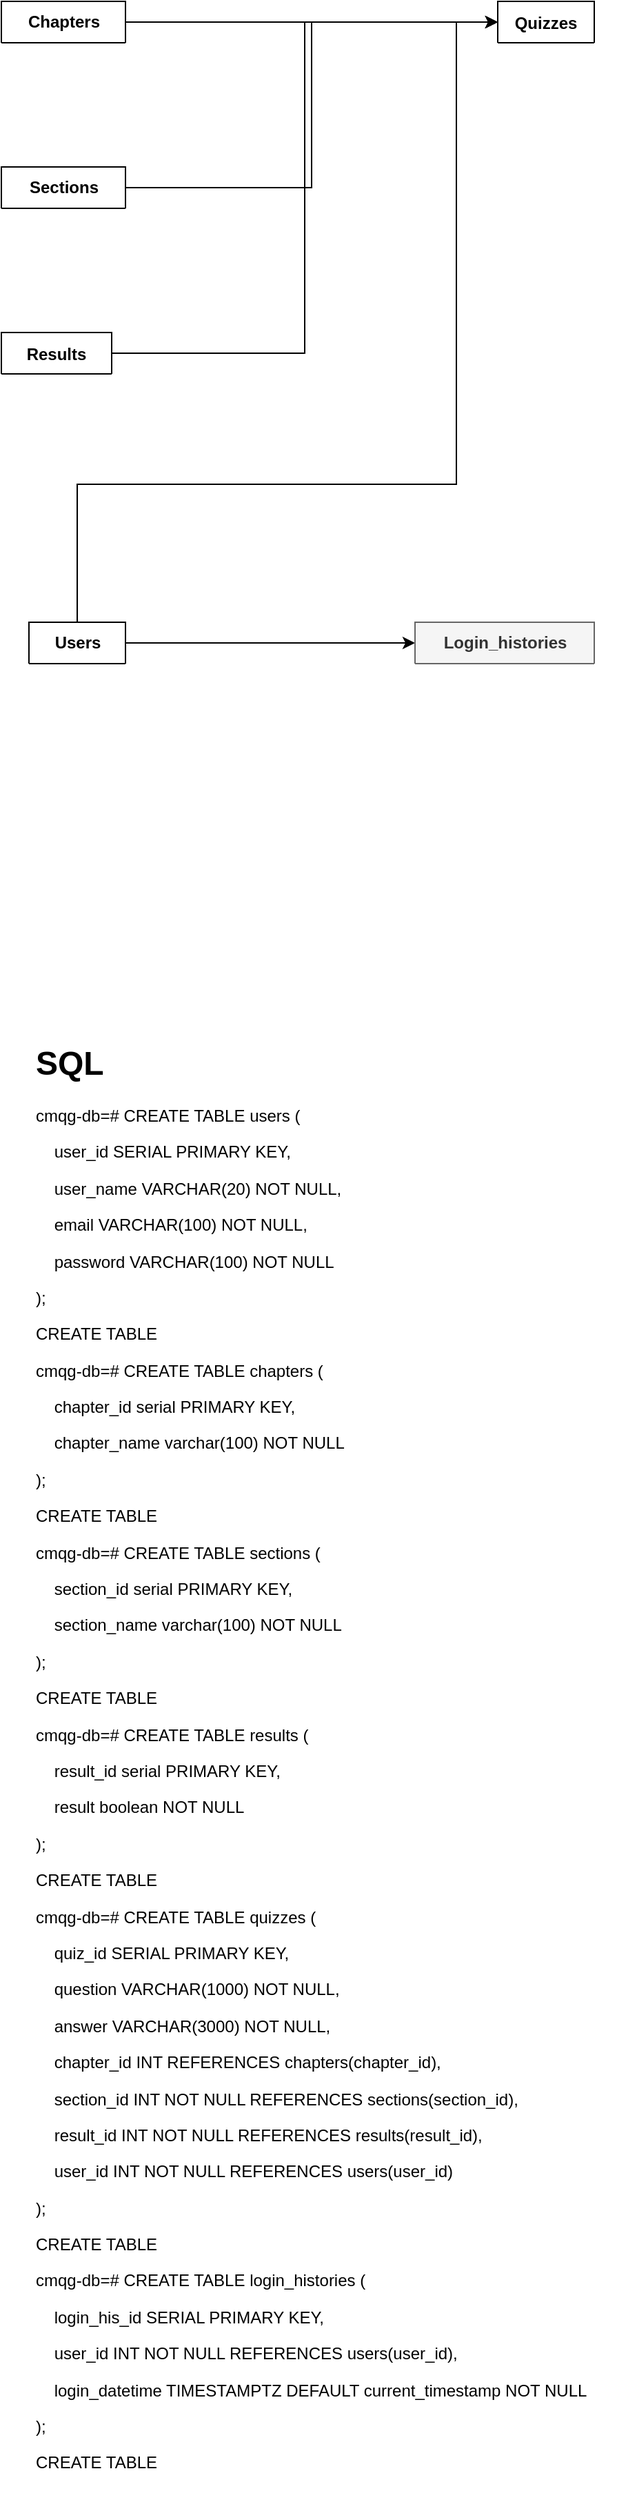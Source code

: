 <mxfile pages="3">
    <diagram id="R2lEEEUBdFMjLlhIrx00" name="ER">
        <mxGraphModel dx="736" dy="374" grid="1" gridSize="10" guides="1" tooltips="1" connect="1" arrows="1" fold="1" page="1" pageScale="1" pageWidth="850" pageHeight="1100" math="0" shadow="0" extFonts="Permanent Marker^https://fonts.googleapis.com/css?family=Permanent+Marker">
            <root>
                <mxCell id="0"/>
                <mxCell id="1" parent="0"/>
                <mxCell id="C-vyLk0tnHw3VtMMgP7b-2" value="Results" style="shape=table;startSize=30;container=1;collapsible=1;childLayout=tableLayout;fixedRows=1;rowLines=0;fontStyle=1;align=center;resizeLast=1;" parent="1" vertex="1" collapsed="1">
                    <mxGeometry x="40" y="280" width="80" height="30" as="geometry">
                        <mxRectangle x="40" y="280" width="250" height="90" as="alternateBounds"/>
                    </mxGeometry>
                </mxCell>
                <mxCell id="C-vyLk0tnHw3VtMMgP7b-3" value="" style="shape=partialRectangle;collapsible=0;dropTarget=0;pointerEvents=0;fillColor=none;points=[[0,0.5],[1,0.5]];portConstraint=eastwest;top=0;left=0;right=0;bottom=1;" parent="C-vyLk0tnHw3VtMMgP7b-2" vertex="1">
                    <mxGeometry y="30" width="250" height="30" as="geometry"/>
                </mxCell>
                <mxCell id="C-vyLk0tnHw3VtMMgP7b-4" value="PK" style="shape=partialRectangle;overflow=hidden;connectable=0;fillColor=none;top=0;left=0;bottom=0;right=0;fontStyle=1;" parent="C-vyLk0tnHw3VtMMgP7b-3" vertex="1">
                    <mxGeometry width="30" height="30" as="geometry">
                        <mxRectangle width="30" height="30" as="alternateBounds"/>
                    </mxGeometry>
                </mxCell>
                <mxCell id="C-vyLk0tnHw3VtMMgP7b-5" value="result_id int NOT NULL " style="shape=partialRectangle;overflow=hidden;connectable=0;fillColor=none;top=0;left=0;bottom=0;right=0;align=left;spacingLeft=6;fontStyle=5;" parent="C-vyLk0tnHw3VtMMgP7b-3" vertex="1">
                    <mxGeometry x="30" width="220" height="30" as="geometry">
                        <mxRectangle width="220" height="30" as="alternateBounds"/>
                    </mxGeometry>
                </mxCell>
                <mxCell id="C-vyLk0tnHw3VtMMgP7b-9" value="" style="shape=partialRectangle;collapsible=0;dropTarget=0;pointerEvents=0;fillColor=none;points=[[0,0.5],[1,0.5]];portConstraint=eastwest;top=0;left=0;right=0;bottom=0;" parent="C-vyLk0tnHw3VtMMgP7b-2" vertex="1">
                    <mxGeometry y="60" width="250" height="30" as="geometry"/>
                </mxCell>
                <mxCell id="C-vyLk0tnHw3VtMMgP7b-10" value="" style="shape=partialRectangle;overflow=hidden;connectable=0;fillColor=none;top=0;left=0;bottom=0;right=0;" parent="C-vyLk0tnHw3VtMMgP7b-9" vertex="1">
                    <mxGeometry width="30" height="30" as="geometry">
                        <mxRectangle width="30" height="30" as="alternateBounds"/>
                    </mxGeometry>
                </mxCell>
                <mxCell id="C-vyLk0tnHw3VtMMgP7b-11" value="result boolean NOT NULL" style="shape=partialRectangle;overflow=hidden;connectable=0;fillColor=none;top=0;left=0;bottom=0;right=0;align=left;spacingLeft=6;" parent="C-vyLk0tnHw3VtMMgP7b-9" vertex="1">
                    <mxGeometry x="30" width="220" height="30" as="geometry">
                        <mxRectangle width="220" height="30" as="alternateBounds"/>
                    </mxGeometry>
                </mxCell>
                <mxCell id="C-vyLk0tnHw3VtMMgP7b-23" value="Quizzes" style="shape=table;startSize=30;container=1;collapsible=1;childLayout=tableLayout;fixedRows=1;rowLines=0;fontStyle=1;align=center;resizeLast=1;" parent="1" vertex="1" collapsed="1">
                    <mxGeometry x="400" y="40" width="70" height="30" as="geometry">
                        <mxRectangle x="400" y="40" width="250" height="240" as="alternateBounds"/>
                    </mxGeometry>
                </mxCell>
                <mxCell id="C-vyLk0tnHw3VtMMgP7b-24" value="" style="shape=partialRectangle;collapsible=0;dropTarget=0;pointerEvents=0;fillColor=none;points=[[0,0.5],[1,0.5]];portConstraint=eastwest;top=0;left=0;right=0;bottom=1;" parent="C-vyLk0tnHw3VtMMgP7b-23" vertex="1">
                    <mxGeometry y="30" width="250" height="30" as="geometry"/>
                </mxCell>
                <mxCell id="C-vyLk0tnHw3VtMMgP7b-25" value="PK" style="shape=partialRectangle;overflow=hidden;connectable=0;fillColor=none;top=0;left=0;bottom=0;right=0;fontStyle=1;" parent="C-vyLk0tnHw3VtMMgP7b-24" vertex="1">
                    <mxGeometry width="30" height="30" as="geometry">
                        <mxRectangle width="30" height="30" as="alternateBounds"/>
                    </mxGeometry>
                </mxCell>
                <mxCell id="C-vyLk0tnHw3VtMMgP7b-26" value="quiz_id int NOT NULL " style="shape=partialRectangle;overflow=hidden;connectable=0;fillColor=none;top=0;left=0;bottom=0;right=0;align=left;spacingLeft=6;fontStyle=5;" parent="C-vyLk0tnHw3VtMMgP7b-24" vertex="1">
                    <mxGeometry x="30" width="220" height="30" as="geometry">
                        <mxRectangle width="220" height="30" as="alternateBounds"/>
                    </mxGeometry>
                </mxCell>
                <mxCell id="C-vyLk0tnHw3VtMMgP7b-27" value="" style="shape=partialRectangle;collapsible=0;dropTarget=0;pointerEvents=0;fillColor=none;points=[[0,0.5],[1,0.5]];portConstraint=eastwest;top=0;left=0;right=0;bottom=0;" parent="C-vyLk0tnHw3VtMMgP7b-23" vertex="1">
                    <mxGeometry y="60" width="250" height="30" as="geometry"/>
                </mxCell>
                <mxCell id="C-vyLk0tnHw3VtMMgP7b-28" value="" style="shape=partialRectangle;overflow=hidden;connectable=0;fillColor=none;top=0;left=0;bottom=0;right=0;" parent="C-vyLk0tnHw3VtMMgP7b-27" vertex="1">
                    <mxGeometry width="30" height="30" as="geometry">
                        <mxRectangle width="30" height="30" as="alternateBounds"/>
                    </mxGeometry>
                </mxCell>
                <mxCell id="C-vyLk0tnHw3VtMMgP7b-29" value="question char(250) NOT NULL" style="shape=partialRectangle;overflow=hidden;connectable=0;fillColor=none;top=0;left=0;bottom=0;right=0;align=left;spacingLeft=6;" parent="C-vyLk0tnHw3VtMMgP7b-27" vertex="1">
                    <mxGeometry x="30" width="220" height="30" as="geometry">
                        <mxRectangle width="220" height="30" as="alternateBounds"/>
                    </mxGeometry>
                </mxCell>
                <mxCell id="cHGgCgY9bljwgX2KRVGt-27" style="shape=partialRectangle;collapsible=0;dropTarget=0;pointerEvents=0;fillColor=none;points=[[0,0.5],[1,0.5]];portConstraint=eastwest;top=0;left=0;right=0;bottom=0;" parent="C-vyLk0tnHw3VtMMgP7b-23" vertex="1">
                    <mxGeometry y="90" width="250" height="30" as="geometry"/>
                </mxCell>
                <mxCell id="cHGgCgY9bljwgX2KRVGt-28" style="shape=partialRectangle;overflow=hidden;connectable=0;fillColor=none;top=0;left=0;bottom=0;right=0;" parent="cHGgCgY9bljwgX2KRVGt-27" vertex="1">
                    <mxGeometry width="30" height="30" as="geometry">
                        <mxRectangle width="30" height="30" as="alternateBounds"/>
                    </mxGeometry>
                </mxCell>
                <mxCell id="cHGgCgY9bljwgX2KRVGt-29" value="answer char(1000) NOT NULL" style="shape=partialRectangle;overflow=hidden;connectable=0;fillColor=none;top=0;left=0;bottom=0;right=0;align=left;spacingLeft=6;" parent="cHGgCgY9bljwgX2KRVGt-27" vertex="1">
                    <mxGeometry x="30" width="220" height="30" as="geometry">
                        <mxRectangle width="220" height="30" as="alternateBounds"/>
                    </mxGeometry>
                </mxCell>
                <mxCell id="cHGgCgY9bljwgX2KRVGt-64" style="shape=partialRectangle;collapsible=0;dropTarget=0;pointerEvents=0;fillColor=none;points=[[0,0.5],[1,0.5]];portConstraint=eastwest;top=0;left=0;right=0;bottom=0;" parent="C-vyLk0tnHw3VtMMgP7b-23" vertex="1">
                    <mxGeometry y="120" width="250" height="30" as="geometry"/>
                </mxCell>
                <mxCell id="cHGgCgY9bljwgX2KRVGt-65" value="FK1" style="shape=partialRectangle;overflow=hidden;connectable=0;fillColor=none;top=0;left=0;bottom=0;right=0;" parent="cHGgCgY9bljwgX2KRVGt-64" vertex="1">
                    <mxGeometry width="30" height="30" as="geometry">
                        <mxRectangle width="30" height="30" as="alternateBounds"/>
                    </mxGeometry>
                </mxCell>
                <mxCell id="cHGgCgY9bljwgX2KRVGt-66" value="chapter_id int" style="shape=partialRectangle;overflow=hidden;connectable=0;fillColor=none;top=0;left=0;bottom=0;right=0;align=left;spacingLeft=6;" parent="cHGgCgY9bljwgX2KRVGt-64" vertex="1">
                    <mxGeometry x="30" width="220" height="30" as="geometry">
                        <mxRectangle width="220" height="30" as="alternateBounds"/>
                    </mxGeometry>
                </mxCell>
                <mxCell id="cHGgCgY9bljwgX2KRVGt-30" style="shape=partialRectangle;collapsible=0;dropTarget=0;pointerEvents=0;fillColor=none;points=[[0,0.5],[1,0.5]];portConstraint=eastwest;top=0;left=0;right=0;bottom=0;" parent="C-vyLk0tnHw3VtMMgP7b-23" vertex="1">
                    <mxGeometry y="150" width="250" height="30" as="geometry"/>
                </mxCell>
                <mxCell id="cHGgCgY9bljwgX2KRVGt-31" value="FK2" style="shape=partialRectangle;overflow=hidden;connectable=0;fillColor=none;top=0;left=0;bottom=0;right=0;" parent="cHGgCgY9bljwgX2KRVGt-30" vertex="1">
                    <mxGeometry width="30" height="30" as="geometry">
                        <mxRectangle width="30" height="30" as="alternateBounds"/>
                    </mxGeometry>
                </mxCell>
                <mxCell id="cHGgCgY9bljwgX2KRVGt-32" value="section_id int NOT NULL" style="shape=partialRectangle;overflow=hidden;connectable=0;fillColor=none;top=0;left=0;bottom=0;right=0;align=left;spacingLeft=6;" parent="cHGgCgY9bljwgX2KRVGt-30" vertex="1">
                    <mxGeometry x="30" width="220" height="30" as="geometry">
                        <mxRectangle width="220" height="30" as="alternateBounds"/>
                    </mxGeometry>
                </mxCell>
                <mxCell id="cHGgCgY9bljwgX2KRVGt-59" style="shape=partialRectangle;collapsible=0;dropTarget=0;pointerEvents=0;fillColor=none;points=[[0,0.5],[1,0.5]];portConstraint=eastwest;top=0;left=0;right=0;bottom=0;" parent="C-vyLk0tnHw3VtMMgP7b-23" vertex="1">
                    <mxGeometry y="180" width="250" height="30" as="geometry"/>
                </mxCell>
                <mxCell id="cHGgCgY9bljwgX2KRVGt-60" value="FK3" style="shape=partialRectangle;overflow=hidden;connectable=0;fillColor=none;top=0;left=0;bottom=0;right=0;" parent="cHGgCgY9bljwgX2KRVGt-59" vertex="1">
                    <mxGeometry width="30" height="30" as="geometry">
                        <mxRectangle width="30" height="30" as="alternateBounds"/>
                    </mxGeometry>
                </mxCell>
                <mxCell id="cHGgCgY9bljwgX2KRVGt-61" value="result_id NOT NULL" style="shape=partialRectangle;overflow=hidden;connectable=0;fillColor=none;top=0;left=0;bottom=0;right=0;align=left;spacingLeft=6;" parent="cHGgCgY9bljwgX2KRVGt-59" vertex="1">
                    <mxGeometry x="30" width="220" height="30" as="geometry">
                        <mxRectangle width="220" height="30" as="alternateBounds"/>
                    </mxGeometry>
                </mxCell>
                <mxCell id="cHGgCgY9bljwgX2KRVGt-81" style="shape=partialRectangle;collapsible=0;dropTarget=0;pointerEvents=0;fillColor=none;points=[[0,0.5],[1,0.5]];portConstraint=eastwest;top=0;left=0;right=0;bottom=0;" parent="C-vyLk0tnHw3VtMMgP7b-23" vertex="1">
                    <mxGeometry y="210" width="250" height="30" as="geometry"/>
                </mxCell>
                <mxCell id="cHGgCgY9bljwgX2KRVGt-82" value="FK4" style="shape=partialRectangle;overflow=hidden;connectable=0;fillColor=none;top=0;left=0;bottom=0;right=0;" parent="cHGgCgY9bljwgX2KRVGt-81" vertex="1">
                    <mxGeometry width="30" height="30" as="geometry">
                        <mxRectangle width="30" height="30" as="alternateBounds"/>
                    </mxGeometry>
                </mxCell>
                <mxCell id="cHGgCgY9bljwgX2KRVGt-83" value="user_id NOT NULL" style="shape=partialRectangle;overflow=hidden;connectable=0;fillColor=none;top=0;left=0;bottom=0;right=0;align=left;spacingLeft=6;" parent="cHGgCgY9bljwgX2KRVGt-81" vertex="1">
                    <mxGeometry x="30" width="220" height="30" as="geometry">
                        <mxRectangle width="220" height="30" as="alternateBounds"/>
                    </mxGeometry>
                </mxCell>
                <mxCell id="cHGgCgY9bljwgX2KRVGt-46" value="Sections" style="shape=table;startSize=30;container=1;collapsible=1;childLayout=tableLayout;fixedRows=1;rowLines=0;fontStyle=1;align=center;resizeLast=1;html=1;strokeColor=default;verticalAlign=middle;fontFamily=Helvetica;fontSize=12;fontColor=default;fillColor=default;" parent="1" vertex="1" collapsed="1">
                    <mxGeometry x="40" y="160" width="90" height="30" as="geometry">
                        <mxRectangle x="40" y="160" width="280" height="90" as="alternateBounds"/>
                    </mxGeometry>
                </mxCell>
                <mxCell id="cHGgCgY9bljwgX2KRVGt-47" value="" style="shape=tableRow;horizontal=0;startSize=0;swimlaneHead=0;swimlaneBody=0;fillColor=none;collapsible=0;dropTarget=0;points=[[0,0.5],[1,0.5]];portConstraint=eastwest;top=0;left=0;right=0;bottom=1;strokeColor=default;align=center;verticalAlign=middle;fontFamily=Helvetica;fontSize=12;fontColor=default;" parent="cHGgCgY9bljwgX2KRVGt-46" vertex="1">
                    <mxGeometry y="30" width="280" height="30" as="geometry"/>
                </mxCell>
                <mxCell id="cHGgCgY9bljwgX2KRVGt-48" value="PK" style="shape=partialRectangle;connectable=0;fillColor=none;top=0;left=0;bottom=0;right=0;fontStyle=1;overflow=hidden;whiteSpace=wrap;html=1;strokeColor=default;align=center;verticalAlign=middle;fontFamily=Helvetica;fontSize=12;fontColor=default;startSize=30;" parent="cHGgCgY9bljwgX2KRVGt-47" vertex="1">
                    <mxGeometry width="30" height="30" as="geometry">
                        <mxRectangle width="30" height="30" as="alternateBounds"/>
                    </mxGeometry>
                </mxCell>
                <mxCell id="cHGgCgY9bljwgX2KRVGt-49" value="section_id int NOT NULL" style="shape=partialRectangle;connectable=0;fillColor=none;top=0;left=0;bottom=0;right=0;align=left;spacingLeft=6;fontStyle=5;overflow=hidden;whiteSpace=wrap;html=1;strokeColor=default;verticalAlign=middle;fontFamily=Helvetica;fontSize=12;fontColor=default;startSize=30;" parent="cHGgCgY9bljwgX2KRVGt-47" vertex="1">
                    <mxGeometry x="30" width="250" height="30" as="geometry">
                        <mxRectangle width="250" height="30" as="alternateBounds"/>
                    </mxGeometry>
                </mxCell>
                <mxCell id="cHGgCgY9bljwgX2KRVGt-50" value="" style="shape=tableRow;horizontal=0;startSize=0;swimlaneHead=0;swimlaneBody=0;fillColor=none;collapsible=0;dropTarget=0;points=[[0,0.5],[1,0.5]];portConstraint=eastwest;top=0;left=0;right=0;bottom=0;strokeColor=default;align=center;verticalAlign=middle;fontFamily=Helvetica;fontSize=12;fontColor=default;" parent="cHGgCgY9bljwgX2KRVGt-46" vertex="1">
                    <mxGeometry y="60" width="280" height="30" as="geometry"/>
                </mxCell>
                <mxCell id="cHGgCgY9bljwgX2KRVGt-51" value="" style="shape=partialRectangle;connectable=0;fillColor=none;top=0;left=0;bottom=0;right=0;editable=1;overflow=hidden;whiteSpace=wrap;html=1;strokeColor=default;align=center;verticalAlign=middle;fontFamily=Helvetica;fontSize=12;fontColor=default;startSize=30;" parent="cHGgCgY9bljwgX2KRVGt-50" vertex="1">
                    <mxGeometry width="30" height="30" as="geometry">
                        <mxRectangle width="30" height="30" as="alternateBounds"/>
                    </mxGeometry>
                </mxCell>
                <mxCell id="cHGgCgY9bljwgX2KRVGt-52" value="section_name char(100) NOT NULL" style="shape=partialRectangle;connectable=0;fillColor=none;top=0;left=0;bottom=0;right=0;align=left;spacingLeft=6;overflow=hidden;whiteSpace=wrap;html=1;strokeColor=default;verticalAlign=middle;fontFamily=Helvetica;fontSize=12;fontColor=default;startSize=30;" parent="cHGgCgY9bljwgX2KRVGt-50" vertex="1">
                    <mxGeometry x="30" width="250" height="30" as="geometry">
                        <mxRectangle width="250" height="30" as="alternateBounds"/>
                    </mxGeometry>
                </mxCell>
                <mxCell id="cHGgCgY9bljwgX2KRVGt-62" style="edgeStyle=orthogonalEdgeStyle;rounded=0;orthogonalLoop=1;jettySize=auto;html=1;entryX=0;entryY=0.5;entryDx=0;entryDy=0;fontFamily=Helvetica;fontSize=12;fontColor=default;startSize=30;" parent="1" source="cHGgCgY9bljwgX2KRVGt-47" target="cHGgCgY9bljwgX2KRVGt-30" edge="1">
                    <mxGeometry relative="1" as="geometry"/>
                </mxCell>
                <mxCell id="cHGgCgY9bljwgX2KRVGt-63" style="edgeStyle=orthogonalEdgeStyle;rounded=0;orthogonalLoop=1;jettySize=auto;html=1;entryX=0;entryY=0.5;entryDx=0;entryDy=0;fontFamily=Helvetica;fontSize=12;fontColor=default;startSize=30;" parent="1" source="C-vyLk0tnHw3VtMMgP7b-3" target="cHGgCgY9bljwgX2KRVGt-59" edge="1">
                    <mxGeometry relative="1" as="geometry"/>
                </mxCell>
                <mxCell id="cHGgCgY9bljwgX2KRVGt-67" value="Chapters" style="shape=table;startSize=30;container=1;collapsible=1;childLayout=tableLayout;fixedRows=1;rowLines=0;fontStyle=1;align=center;resizeLast=1;html=1;strokeColor=default;verticalAlign=middle;fontFamily=Helvetica;fontSize=12;fontColor=default;fillColor=default;" parent="1" vertex="1" collapsed="1">
                    <mxGeometry x="40" y="40" width="90" height="30" as="geometry">
                        <mxRectangle x="40" y="40" width="250" height="90" as="alternateBounds"/>
                    </mxGeometry>
                </mxCell>
                <mxCell id="cHGgCgY9bljwgX2KRVGt-68" value="" style="shape=tableRow;horizontal=0;startSize=0;swimlaneHead=0;swimlaneBody=0;fillColor=none;collapsible=0;dropTarget=0;points=[[0,0.5],[1,0.5]];portConstraint=eastwest;top=0;left=0;right=0;bottom=1;strokeColor=default;align=center;verticalAlign=middle;fontFamily=Helvetica;fontSize=12;fontColor=default;" parent="cHGgCgY9bljwgX2KRVGt-67" vertex="1">
                    <mxGeometry y="30" width="250" height="30" as="geometry"/>
                </mxCell>
                <mxCell id="cHGgCgY9bljwgX2KRVGt-69" value="PK" style="shape=partialRectangle;connectable=0;fillColor=none;top=0;left=0;bottom=0;right=0;fontStyle=1;overflow=hidden;whiteSpace=wrap;html=1;strokeColor=default;align=center;verticalAlign=middle;fontFamily=Helvetica;fontSize=12;fontColor=default;startSize=30;" parent="cHGgCgY9bljwgX2KRVGt-68" vertex="1">
                    <mxGeometry width="30" height="30" as="geometry">
                        <mxRectangle width="30" height="30" as="alternateBounds"/>
                    </mxGeometry>
                </mxCell>
                <mxCell id="cHGgCgY9bljwgX2KRVGt-70" value="chapter_id int NOT NULL" style="shape=partialRectangle;connectable=0;fillColor=none;top=0;left=0;bottom=0;right=0;align=left;spacingLeft=6;fontStyle=5;overflow=hidden;whiteSpace=wrap;html=1;strokeColor=default;verticalAlign=middle;fontFamily=Helvetica;fontSize=12;fontColor=default;startSize=30;" parent="cHGgCgY9bljwgX2KRVGt-68" vertex="1">
                    <mxGeometry x="30" width="220" height="30" as="geometry">
                        <mxRectangle width="220" height="30" as="alternateBounds"/>
                    </mxGeometry>
                </mxCell>
                <mxCell id="cHGgCgY9bljwgX2KRVGt-71" value="" style="shape=tableRow;horizontal=0;startSize=0;swimlaneHead=0;swimlaneBody=0;fillColor=none;collapsible=0;dropTarget=0;points=[[0,0.5],[1,0.5]];portConstraint=eastwest;top=0;left=0;right=0;bottom=0;strokeColor=default;align=center;verticalAlign=middle;fontFamily=Helvetica;fontSize=12;fontColor=default;" parent="cHGgCgY9bljwgX2KRVGt-67" vertex="1">
                    <mxGeometry y="60" width="250" height="30" as="geometry"/>
                </mxCell>
                <mxCell id="cHGgCgY9bljwgX2KRVGt-72" value="" style="shape=partialRectangle;connectable=0;fillColor=none;top=0;left=0;bottom=0;right=0;editable=1;overflow=hidden;whiteSpace=wrap;html=1;strokeColor=default;align=center;verticalAlign=middle;fontFamily=Helvetica;fontSize=12;fontColor=default;startSize=30;" parent="cHGgCgY9bljwgX2KRVGt-71" vertex="1">
                    <mxGeometry width="30" height="30" as="geometry">
                        <mxRectangle width="30" height="30" as="alternateBounds"/>
                    </mxGeometry>
                </mxCell>
                <mxCell id="cHGgCgY9bljwgX2KRVGt-73" value="chapter_name char(100) NOT NULL" style="shape=partialRectangle;connectable=0;fillColor=none;top=0;left=0;bottom=0;right=0;align=left;spacingLeft=6;overflow=hidden;whiteSpace=wrap;html=1;strokeColor=default;verticalAlign=middle;fontFamily=Helvetica;fontSize=12;fontColor=default;startSize=30;" parent="cHGgCgY9bljwgX2KRVGt-71" vertex="1">
                    <mxGeometry x="30" width="220" height="30" as="geometry">
                        <mxRectangle width="220" height="30" as="alternateBounds"/>
                    </mxGeometry>
                </mxCell>
                <mxCell id="cHGgCgY9bljwgX2KRVGt-80" style="edgeStyle=orthogonalEdgeStyle;rounded=0;orthogonalLoop=1;jettySize=auto;html=1;fontFamily=Helvetica;fontSize=12;fontColor=default;startSize=30;" parent="1" source="cHGgCgY9bljwgX2KRVGt-68" target="cHGgCgY9bljwgX2KRVGt-64" edge="1">
                    <mxGeometry relative="1" as="geometry"/>
                </mxCell>
                <mxCell id="cHGgCgY9bljwgX2KRVGt-100" style="edgeStyle=orthogonalEdgeStyle;rounded=0;orthogonalLoop=1;jettySize=auto;html=1;entryX=0;entryY=0.5;entryDx=0;entryDy=0;fontFamily=Helvetica;fontSize=12;fontColor=default;startSize=30;" parent="1" source="cHGgCgY9bljwgX2KRVGt-84" target="cHGgCgY9bljwgX2KRVGt-81" edge="1">
                    <mxGeometry relative="1" as="geometry">
                        <Array as="points">
                            <mxPoint x="160" y="390"/>
                            <mxPoint x="370" y="390"/>
                            <mxPoint x="370" y="265"/>
                        </Array>
                    </mxGeometry>
                </mxCell>
                <mxCell id="cHGgCgY9bljwgX2KRVGt-129" style="edgeStyle=orthogonalEdgeStyle;rounded=0;orthogonalLoop=1;jettySize=auto;html=1;fontFamily=Helvetica;fontSize=12;fontColor=default;startSize=30;" parent="1" source="cHGgCgY9bljwgX2KRVGt-84" target="cHGgCgY9bljwgX2KRVGt-105" edge="1">
                    <mxGeometry relative="1" as="geometry"/>
                </mxCell>
                <mxCell id="cHGgCgY9bljwgX2KRVGt-84" value="Users" style="shape=table;startSize=30;container=1;collapsible=1;childLayout=tableLayout;fixedRows=1;rowLines=0;fontStyle=1;align=center;resizeLast=1;html=1;strokeColor=default;verticalAlign=middle;fontFamily=Helvetica;fontSize=12;fontColor=default;fillColor=default;" parent="1" vertex="1" collapsed="1">
                    <mxGeometry x="60" y="490" width="70" height="30" as="geometry">
                        <mxRectangle x="60" y="490" width="240" height="150" as="alternateBounds"/>
                    </mxGeometry>
                </mxCell>
                <mxCell id="cHGgCgY9bljwgX2KRVGt-85" value="" style="shape=tableRow;horizontal=0;startSize=0;swimlaneHead=0;swimlaneBody=0;fillColor=none;collapsible=0;dropTarget=0;points=[[0,0.5],[1,0.5]];portConstraint=eastwest;top=0;left=0;right=0;bottom=1;strokeColor=default;align=center;verticalAlign=middle;fontFamily=Helvetica;fontSize=12;fontColor=default;" parent="cHGgCgY9bljwgX2KRVGt-84" vertex="1">
                    <mxGeometry y="30" width="240" height="30" as="geometry"/>
                </mxCell>
                <mxCell id="cHGgCgY9bljwgX2KRVGt-86" value="PK" style="shape=partialRectangle;connectable=0;fillColor=none;top=0;left=0;bottom=0;right=0;fontStyle=1;overflow=hidden;whiteSpace=wrap;html=1;strokeColor=default;align=center;verticalAlign=middle;fontFamily=Helvetica;fontSize=12;fontColor=default;startSize=30;" parent="cHGgCgY9bljwgX2KRVGt-85" vertex="1">
                    <mxGeometry width="30" height="30" as="geometry">
                        <mxRectangle width="30" height="30" as="alternateBounds"/>
                    </mxGeometry>
                </mxCell>
                <mxCell id="cHGgCgY9bljwgX2KRVGt-87" value="user_id int NOT NULL" style="shape=partialRectangle;connectable=0;fillColor=none;top=0;left=0;bottom=0;right=0;align=left;spacingLeft=6;fontStyle=5;overflow=hidden;whiteSpace=wrap;html=1;strokeColor=default;verticalAlign=middle;fontFamily=Helvetica;fontSize=12;fontColor=default;startSize=30;" parent="cHGgCgY9bljwgX2KRVGt-85" vertex="1">
                    <mxGeometry x="30" width="210" height="30" as="geometry">
                        <mxRectangle width="210" height="30" as="alternateBounds"/>
                    </mxGeometry>
                </mxCell>
                <mxCell id="cHGgCgY9bljwgX2KRVGt-88" value="" style="shape=tableRow;horizontal=0;startSize=0;swimlaneHead=0;swimlaneBody=0;fillColor=none;collapsible=0;dropTarget=0;points=[[0,0.5],[1,0.5]];portConstraint=eastwest;top=0;left=0;right=0;bottom=0;strokeColor=default;align=center;verticalAlign=middle;fontFamily=Helvetica;fontSize=12;fontColor=default;" parent="cHGgCgY9bljwgX2KRVGt-84" vertex="1">
                    <mxGeometry y="60" width="240" height="30" as="geometry"/>
                </mxCell>
                <mxCell id="cHGgCgY9bljwgX2KRVGt-89" value="" style="shape=partialRectangle;connectable=0;fillColor=none;top=0;left=0;bottom=0;right=0;editable=1;overflow=hidden;whiteSpace=wrap;html=1;strokeColor=default;align=center;verticalAlign=middle;fontFamily=Helvetica;fontSize=12;fontColor=default;startSize=30;" parent="cHGgCgY9bljwgX2KRVGt-88" vertex="1">
                    <mxGeometry width="30" height="30" as="geometry">
                        <mxRectangle width="30" height="30" as="alternateBounds"/>
                    </mxGeometry>
                </mxCell>
                <mxCell id="cHGgCgY9bljwgX2KRVGt-90" value="user_name char(20) NOT NULL" style="shape=partialRectangle;connectable=0;fillColor=none;top=0;left=0;bottom=0;right=0;align=left;spacingLeft=6;overflow=hidden;whiteSpace=wrap;html=1;strokeColor=default;verticalAlign=middle;fontFamily=Helvetica;fontSize=12;fontColor=default;startSize=30;" parent="cHGgCgY9bljwgX2KRVGt-88" vertex="1">
                    <mxGeometry x="30" width="210" height="30" as="geometry">
                        <mxRectangle width="210" height="30" as="alternateBounds"/>
                    </mxGeometry>
                </mxCell>
                <mxCell id="cHGgCgY9bljwgX2KRVGt-91" value="" style="shape=tableRow;horizontal=0;startSize=0;swimlaneHead=0;swimlaneBody=0;fillColor=none;collapsible=0;dropTarget=0;points=[[0,0.5],[1,0.5]];portConstraint=eastwest;top=0;left=0;right=0;bottom=0;strokeColor=default;align=center;verticalAlign=middle;fontFamily=Helvetica;fontSize=12;fontColor=default;" parent="cHGgCgY9bljwgX2KRVGt-84" vertex="1">
                    <mxGeometry y="90" width="240" height="30" as="geometry"/>
                </mxCell>
                <mxCell id="cHGgCgY9bljwgX2KRVGt-92" value="" style="shape=partialRectangle;connectable=0;fillColor=none;top=0;left=0;bottom=0;right=0;editable=1;overflow=hidden;whiteSpace=wrap;html=1;strokeColor=default;align=center;verticalAlign=middle;fontFamily=Helvetica;fontSize=12;fontColor=default;startSize=30;" parent="cHGgCgY9bljwgX2KRVGt-91" vertex="1">
                    <mxGeometry width="30" height="30" as="geometry">
                        <mxRectangle width="30" height="30" as="alternateBounds"/>
                    </mxGeometry>
                </mxCell>
                <mxCell id="cHGgCgY9bljwgX2KRVGt-93" value="email char(100) NOT NULL" style="shape=partialRectangle;connectable=0;fillColor=none;top=0;left=0;bottom=0;right=0;align=left;spacingLeft=6;overflow=hidden;whiteSpace=wrap;html=1;strokeColor=default;verticalAlign=middle;fontFamily=Helvetica;fontSize=12;fontColor=default;startSize=30;" parent="cHGgCgY9bljwgX2KRVGt-91" vertex="1">
                    <mxGeometry x="30" width="210" height="30" as="geometry">
                        <mxRectangle width="210" height="30" as="alternateBounds"/>
                    </mxGeometry>
                </mxCell>
                <mxCell id="cHGgCgY9bljwgX2KRVGt-94" value="" style="shape=tableRow;horizontal=0;startSize=0;swimlaneHead=0;swimlaneBody=0;fillColor=none;collapsible=0;dropTarget=0;points=[[0,0.5],[1,0.5]];portConstraint=eastwest;top=0;left=0;right=0;bottom=0;strokeColor=default;align=center;verticalAlign=middle;fontFamily=Helvetica;fontSize=12;fontColor=default;" parent="cHGgCgY9bljwgX2KRVGt-84" vertex="1">
                    <mxGeometry y="120" width="240" height="30" as="geometry"/>
                </mxCell>
                <mxCell id="cHGgCgY9bljwgX2KRVGt-95" value="" style="shape=partialRectangle;connectable=0;fillColor=none;top=0;left=0;bottom=0;right=0;editable=1;overflow=hidden;whiteSpace=wrap;html=1;strokeColor=default;align=center;verticalAlign=middle;fontFamily=Helvetica;fontSize=12;fontColor=default;startSize=30;" parent="cHGgCgY9bljwgX2KRVGt-94" vertex="1">
                    <mxGeometry width="30" height="30" as="geometry">
                        <mxRectangle width="30" height="30" as="alternateBounds"/>
                    </mxGeometry>
                </mxCell>
                <mxCell id="cHGgCgY9bljwgX2KRVGt-96" value="password char(100) NOT NULL" style="shape=partialRectangle;connectable=0;fillColor=none;top=0;left=0;bottom=0;right=0;align=left;spacingLeft=6;overflow=hidden;whiteSpace=wrap;html=1;strokeColor=default;verticalAlign=middle;fontFamily=Helvetica;fontSize=12;fontColor=default;startSize=30;" parent="cHGgCgY9bljwgX2KRVGt-94" vertex="1">
                    <mxGeometry x="30" width="210" height="30" as="geometry">
                        <mxRectangle width="210" height="30" as="alternateBounds"/>
                    </mxGeometry>
                </mxCell>
                <mxCell id="cHGgCgY9bljwgX2KRVGt-101" value="Login_histories" style="shape=table;startSize=30;container=1;collapsible=1;childLayout=tableLayout;fixedRows=1;rowLines=0;fontStyle=1;align=center;resizeLast=1;html=1;strokeColor=#666666;verticalAlign=middle;fontFamily=Helvetica;fontSize=12;fontColor=#333333;fillColor=#f5f5f5;" parent="1" vertex="1" collapsed="1">
                    <mxGeometry x="340" y="490" width="130" height="30" as="geometry">
                        <mxRectangle x="340" y="490" width="270" height="120" as="alternateBounds"/>
                    </mxGeometry>
                </mxCell>
                <mxCell id="cHGgCgY9bljwgX2KRVGt-102" value="" style="shape=tableRow;horizontal=0;startSize=0;swimlaneHead=0;swimlaneBody=0;fillColor=none;collapsible=0;dropTarget=0;points=[[0,0.5],[1,0.5]];portConstraint=eastwest;top=0;left=0;right=0;bottom=1;strokeColor=default;align=center;verticalAlign=middle;fontFamily=Helvetica;fontSize=12;fontColor=default;" parent="cHGgCgY9bljwgX2KRVGt-101" vertex="1">
                    <mxGeometry y="30" width="270" height="30" as="geometry"/>
                </mxCell>
                <mxCell id="cHGgCgY9bljwgX2KRVGt-103" value="PK" style="shape=partialRectangle;connectable=0;fillColor=none;top=0;left=0;bottom=0;right=0;fontStyle=1;overflow=hidden;whiteSpace=wrap;html=1;strokeColor=default;align=center;verticalAlign=middle;fontFamily=Helvetica;fontSize=12;fontColor=default;startSize=30;" parent="cHGgCgY9bljwgX2KRVGt-102" vertex="1">
                    <mxGeometry width="30" height="30" as="geometry">
                        <mxRectangle width="30" height="30" as="alternateBounds"/>
                    </mxGeometry>
                </mxCell>
                <mxCell id="cHGgCgY9bljwgX2KRVGt-104" value="login_his_id int NOT NULL" style="shape=partialRectangle;connectable=0;fillColor=none;top=0;left=0;bottom=0;right=0;align=left;spacingLeft=6;fontStyle=5;overflow=hidden;whiteSpace=wrap;html=1;strokeColor=default;verticalAlign=middle;fontFamily=Helvetica;fontSize=12;fontColor=default;startSize=30;" parent="cHGgCgY9bljwgX2KRVGt-102" vertex="1">
                    <mxGeometry x="30" width="240" height="30" as="geometry">
                        <mxRectangle width="240" height="30" as="alternateBounds"/>
                    </mxGeometry>
                </mxCell>
                <mxCell id="cHGgCgY9bljwgX2KRVGt-105" value="" style="shape=tableRow;horizontal=0;startSize=0;swimlaneHead=0;swimlaneBody=0;fillColor=none;collapsible=0;dropTarget=0;points=[[0,0.5],[1,0.5]];portConstraint=eastwest;top=0;left=0;right=0;bottom=0;strokeColor=default;align=center;verticalAlign=middle;fontFamily=Helvetica;fontSize=12;fontColor=default;" parent="cHGgCgY9bljwgX2KRVGt-101" vertex="1">
                    <mxGeometry y="60" width="270" height="30" as="geometry"/>
                </mxCell>
                <mxCell id="cHGgCgY9bljwgX2KRVGt-106" value="FK1" style="shape=partialRectangle;connectable=0;fillColor=none;top=0;left=0;bottom=0;right=0;editable=1;overflow=hidden;whiteSpace=wrap;html=1;strokeColor=default;align=center;verticalAlign=middle;fontFamily=Helvetica;fontSize=12;fontColor=default;startSize=30;" parent="cHGgCgY9bljwgX2KRVGt-105" vertex="1">
                    <mxGeometry width="30" height="30" as="geometry">
                        <mxRectangle width="30" height="30" as="alternateBounds"/>
                    </mxGeometry>
                </mxCell>
                <mxCell id="cHGgCgY9bljwgX2KRVGt-107" value="user_id" style="shape=partialRectangle;connectable=0;fillColor=none;top=0;left=0;bottom=0;right=0;align=left;spacingLeft=6;overflow=hidden;whiteSpace=wrap;html=1;strokeColor=default;verticalAlign=middle;fontFamily=Helvetica;fontSize=12;fontColor=default;startSize=30;" parent="cHGgCgY9bljwgX2KRVGt-105" vertex="1">
                    <mxGeometry x="30" width="240" height="30" as="geometry">
                        <mxRectangle width="240" height="30" as="alternateBounds"/>
                    </mxGeometry>
                </mxCell>
                <mxCell id="cHGgCgY9bljwgX2KRVGt-108" value="" style="shape=tableRow;horizontal=0;startSize=0;swimlaneHead=0;swimlaneBody=0;fillColor=none;collapsible=0;dropTarget=0;points=[[0,0.5],[1,0.5]];portConstraint=eastwest;top=0;left=0;right=0;bottom=0;strokeColor=default;align=center;verticalAlign=middle;fontFamily=Helvetica;fontSize=12;fontColor=default;" parent="cHGgCgY9bljwgX2KRVGt-101" vertex="1">
                    <mxGeometry y="90" width="270" height="30" as="geometry"/>
                </mxCell>
                <mxCell id="cHGgCgY9bljwgX2KRVGt-109" value="" style="shape=partialRectangle;connectable=0;fillColor=none;top=0;left=0;bottom=0;right=0;editable=1;overflow=hidden;whiteSpace=wrap;html=1;strokeColor=default;align=center;verticalAlign=middle;fontFamily=Helvetica;fontSize=12;fontColor=default;startSize=30;" parent="cHGgCgY9bljwgX2KRVGt-108" vertex="1">
                    <mxGeometry width="30" height="30" as="geometry">
                        <mxRectangle width="30" height="30" as="alternateBounds"/>
                    </mxGeometry>
                </mxCell>
                <mxCell id="cHGgCgY9bljwgX2KRVGt-110" value="login_datetime datetime NOT NULL" style="shape=partialRectangle;connectable=0;fillColor=none;top=0;left=0;bottom=0;right=0;align=left;spacingLeft=6;overflow=hidden;whiteSpace=wrap;html=1;strokeColor=default;verticalAlign=middle;fontFamily=Helvetica;fontSize=12;fontColor=default;startSize=30;" parent="cHGgCgY9bljwgX2KRVGt-108" vertex="1">
                    <mxGeometry x="30" width="240" height="30" as="geometry">
                        <mxRectangle width="240" height="30" as="alternateBounds"/>
                    </mxGeometry>
                </mxCell>
                <mxCell id="cHGgCgY9bljwgX2KRVGt-131" value="&lt;h1&gt;SQL&lt;/h1&gt;&lt;p&gt;cmqg-db=# CREATE TABLE users (&lt;/p&gt;&lt;p&gt;&amp;nbsp; &amp;nbsp; user_id SERIAL PRIMARY KEY,&lt;/p&gt;&lt;p&gt;&amp;nbsp; &amp;nbsp; user_name VARCHAR(20) NOT NULL,&lt;/p&gt;&lt;p&gt;&amp;nbsp; &amp;nbsp; email VARCHAR(100) NOT NULL,&lt;/p&gt;&lt;p&gt;&amp;nbsp; &amp;nbsp; password VARCHAR(100) NOT NULL&lt;/p&gt;&lt;p&gt;);&lt;/p&gt;&lt;p&gt;CREATE TABLE&lt;/p&gt;&lt;p&gt;cmqg-db=# CREATE TABLE chapters (&lt;/p&gt;&lt;p&gt;&amp;nbsp; &amp;nbsp; chapter_id serial PRIMARY KEY,&lt;/p&gt;&lt;p&gt;&amp;nbsp; &amp;nbsp; chapter_name varchar(100) NOT NULL&lt;/p&gt;&lt;p&gt;);&lt;/p&gt;&lt;p&gt;CREATE TABLE&lt;/p&gt;&lt;p&gt;cmqg-db=# CREATE TABLE sections (&lt;/p&gt;&lt;p&gt;&amp;nbsp; &amp;nbsp; section_id serial PRIMARY KEY,&lt;/p&gt;&lt;p&gt;&amp;nbsp; &amp;nbsp; section_name varchar(100) NOT NULL&lt;/p&gt;&lt;p&gt;);&lt;/p&gt;&lt;p&gt;CREATE TABLE&lt;/p&gt;&lt;p&gt;cmqg-db=# CREATE TABLE results (&lt;/p&gt;&lt;p&gt;&amp;nbsp; &amp;nbsp; result_id serial PRIMARY KEY,&lt;/p&gt;&lt;p&gt;&amp;nbsp; &amp;nbsp; result boolean NOT NULL&lt;/p&gt;&lt;p&gt;);&lt;/p&gt;&lt;p&gt;CREATE TABLE&lt;/p&gt;&lt;p&gt;cmqg-db=# CREATE TABLE quizzes (&lt;/p&gt;&lt;p&gt;&amp;nbsp; &amp;nbsp; quiz_id SERIAL PRIMARY KEY,&lt;/p&gt;&lt;p&gt;&amp;nbsp; &amp;nbsp; question VARCHAR(1000) NOT NULL,&lt;/p&gt;&lt;p&gt;&amp;nbsp; &amp;nbsp; answer VARCHAR(3000) NOT NULL,&lt;/p&gt;&lt;p&gt;&amp;nbsp; &amp;nbsp; chapter_id INT REFERENCES chapters(chapter_id),&lt;/p&gt;&lt;p&gt;&amp;nbsp; &amp;nbsp; section_id INT NOT NULL REFERENCES sections(section_id),&lt;/p&gt;&lt;p&gt;&amp;nbsp; &amp;nbsp; result_id INT NOT NULL REFERENCES results(result_id),&lt;/p&gt;&lt;p&gt;&amp;nbsp; &amp;nbsp; user_id INT NOT NULL REFERENCES users(user_id)&lt;/p&gt;&lt;p&gt;);&lt;/p&gt;&lt;p&gt;CREATE TABLE&lt;/p&gt;&lt;p&gt;cmqg-db=# CREATE TABLE login_histories (&lt;/p&gt;&lt;p&gt;&amp;nbsp; &amp;nbsp; login_his_id SERIAL PRIMARY KEY,&lt;/p&gt;&lt;p&gt;&amp;nbsp; &amp;nbsp; user_id INT NOT NULL REFERENCES users(user_id),&lt;/p&gt;&lt;p&gt;&amp;nbsp; &amp;nbsp; login_datetime TIMESTAMPTZ DEFAULT current_timestamp NOT NULL&lt;/p&gt;&lt;p&gt;);&lt;/p&gt;&lt;p&gt;CREATE TABLE&lt;/p&gt;" style="text;html=1;strokeColor=none;fillColor=none;spacing=5;spacingTop=-20;whiteSpace=wrap;overflow=hidden;rounded=0;fontSize=12;fontFamily=Helvetica;fontColor=default;" parent="1" vertex="1">
                    <mxGeometry x="60" y="790" width="440" height="1060" as="geometry"/>
                </mxCell>
            </root>
        </mxGraphModel>
    </diagram>
    <diagram id="5SnFNqKkUyOl78_eANtG" name="API Endpoints">
        <mxGraphModel dx="954" dy="600" grid="1" gridSize="10" guides="1" tooltips="1" connect="1" arrows="1" fold="1" page="1" pageScale="1" pageWidth="827" pageHeight="1169" math="0" shadow="0">
            <root>
                <mxCell id="0"/>
                <mxCell id="1" parent="0"/>
                <mxCell id="syXQdaji-AhJCk6DcQyt-1" value="POST: create/user" style="shape=table;startSize=30;container=1;collapsible=0;childLayout=tableLayout;fixedRows=1;rowLines=0;fontStyle=0;strokeColor=default;fontSize=15;align=center;verticalAlign=middle;fontFamily=Helvetica;fontColor=default;fillColor=default;" vertex="1" parent="1">
                    <mxGeometry x="40" y="40" width="330" height="90" as="geometry"/>
                </mxCell>
                <mxCell id="syXQdaji-AhJCk6DcQyt-2" value="" style="shape=tableRow;horizontal=0;startSize=0;swimlaneHead=0;swimlaneBody=0;top=0;left=0;bottom=0;right=0;collapsible=0;dropTarget=0;fillColor=none;points=[[0,0.5],[1,0.5]];portConstraint=eastwest;strokeColor=inherit;fontSize=16;align=center;verticalAlign=middle;fontFamily=Helvetica;fontColor=default;" vertex="1" parent="syXQdaji-AhJCk6DcQyt-1">
                    <mxGeometry y="30" width="330" height="30" as="geometry"/>
                </mxCell>
                <mxCell id="syXQdaji-AhJCk6DcQyt-3" value="Request" style="shape=partialRectangle;html=1;whiteSpace=wrap;connectable=0;fillColor=none;top=0;left=0;bottom=0;right=0;overflow=hidden;pointerEvents=1;strokeColor=inherit;fontSize=16;align=center;verticalAlign=middle;fontFamily=Helvetica;fontColor=default;startSize=30;" vertex="1" parent="syXQdaji-AhJCk6DcQyt-2">
                    <mxGeometry width="72" height="30" as="geometry">
                        <mxRectangle width="72" height="30" as="alternateBounds"/>
                    </mxGeometry>
                </mxCell>
                <mxCell id="syXQdaji-AhJCk6DcQyt-4" value="user_name, email, password" style="shape=partialRectangle;html=1;whiteSpace=wrap;connectable=0;fillColor=none;top=0;left=0;bottom=0;right=0;align=left;spacingLeft=6;overflow=hidden;strokeColor=inherit;fontSize=16;verticalAlign=middle;fontFamily=Helvetica;fontColor=default;startSize=30;" vertex="1" parent="syXQdaji-AhJCk6DcQyt-2">
                    <mxGeometry x="72" width="258" height="30" as="geometry">
                        <mxRectangle width="258" height="30" as="alternateBounds"/>
                    </mxGeometry>
                </mxCell>
                <mxCell id="syXQdaji-AhJCk6DcQyt-8" value="" style="shape=tableRow;horizontal=0;startSize=0;swimlaneHead=0;swimlaneBody=0;top=0;left=0;bottom=0;right=0;collapsible=0;dropTarget=0;fillColor=none;points=[[0,0.5],[1,0.5]];portConstraint=eastwest;strokeColor=inherit;fontSize=16;align=center;verticalAlign=middle;fontFamily=Helvetica;fontColor=default;" vertex="1" parent="syXQdaji-AhJCk6DcQyt-1">
                    <mxGeometry y="60" width="330" height="30" as="geometry"/>
                </mxCell>
                <mxCell id="syXQdaji-AhJCk6DcQyt-9" value="Memo" style="shape=partialRectangle;html=1;whiteSpace=wrap;connectable=0;fillColor=none;top=0;left=0;bottom=0;right=0;overflow=hidden;strokeColor=inherit;fontSize=16;align=center;verticalAlign=middle;fontFamily=Helvetica;fontColor=default;startSize=30;" vertex="1" parent="syXQdaji-AhJCk6DcQyt-8">
                    <mxGeometry width="72" height="30" as="geometry">
                        <mxRectangle width="72" height="30" as="alternateBounds"/>
                    </mxGeometry>
                </mxCell>
                <mxCell id="syXQdaji-AhJCk6DcQyt-10" value="userをcreate" style="shape=partialRectangle;html=1;whiteSpace=wrap;connectable=0;fillColor=none;top=0;left=0;bottom=0;right=0;align=left;spacingLeft=6;overflow=hidden;strokeColor=inherit;fontSize=16;verticalAlign=middle;fontFamily=Helvetica;fontColor=default;startSize=30;" vertex="1" parent="syXQdaji-AhJCk6DcQyt-8">
                    <mxGeometry x="72" width="258" height="30" as="geometry">
                        <mxRectangle width="258" height="30" as="alternateBounds"/>
                    </mxGeometry>
                </mxCell>
                <mxCell id="syXQdaji-AhJCk6DcQyt-11" value="POST: create/section" style="shape=table;startSize=30;container=1;collapsible=0;childLayout=tableLayout;fixedRows=1;rowLines=0;fontStyle=0;strokeColor=default;fontSize=15;align=center;verticalAlign=middle;fontFamily=Helvetica;fontColor=default;fillColor=default;" vertex="1" parent="1">
                    <mxGeometry x="40" y="140" width="330" height="90" as="geometry"/>
                </mxCell>
                <mxCell id="syXQdaji-AhJCk6DcQyt-12" value="" style="shape=tableRow;horizontal=0;startSize=0;swimlaneHead=0;swimlaneBody=0;top=0;left=0;bottom=0;right=0;collapsible=0;dropTarget=0;fillColor=none;points=[[0,0.5],[1,0.5]];portConstraint=eastwest;strokeColor=inherit;fontSize=16;align=center;verticalAlign=middle;fontFamily=Helvetica;fontColor=default;" vertex="1" parent="syXQdaji-AhJCk6DcQyt-11">
                    <mxGeometry y="30" width="330" height="30" as="geometry"/>
                </mxCell>
                <mxCell id="syXQdaji-AhJCk6DcQyt-13" value="Request" style="shape=partialRectangle;html=1;whiteSpace=wrap;connectable=0;fillColor=none;top=0;left=0;bottom=0;right=0;overflow=hidden;pointerEvents=1;strokeColor=inherit;fontSize=16;align=center;verticalAlign=middle;fontFamily=Helvetica;fontColor=default;startSize=30;" vertex="1" parent="syXQdaji-AhJCk6DcQyt-12">
                    <mxGeometry width="72" height="30" as="geometry">
                        <mxRectangle width="72" height="30" as="alternateBounds"/>
                    </mxGeometry>
                </mxCell>
                <mxCell id="syXQdaji-AhJCk6DcQyt-14" value="section_name" style="shape=partialRectangle;html=1;whiteSpace=wrap;connectable=0;fillColor=none;top=0;left=0;bottom=0;right=0;align=left;spacingLeft=6;overflow=hidden;strokeColor=inherit;fontSize=16;verticalAlign=middle;fontFamily=Helvetica;fontColor=default;startSize=30;" vertex="1" parent="syXQdaji-AhJCk6DcQyt-12">
                    <mxGeometry x="72" width="258" height="30" as="geometry">
                        <mxRectangle width="258" height="30" as="alternateBounds"/>
                    </mxGeometry>
                </mxCell>
                <mxCell id="syXQdaji-AhJCk6DcQyt-15" value="" style="shape=tableRow;horizontal=0;startSize=0;swimlaneHead=0;swimlaneBody=0;top=0;left=0;bottom=0;right=0;collapsible=0;dropTarget=0;fillColor=none;points=[[0,0.5],[1,0.5]];portConstraint=eastwest;strokeColor=inherit;fontSize=16;align=center;verticalAlign=middle;fontFamily=Helvetica;fontColor=default;" vertex="1" parent="syXQdaji-AhJCk6DcQyt-11">
                    <mxGeometry y="60" width="330" height="30" as="geometry"/>
                </mxCell>
                <mxCell id="syXQdaji-AhJCk6DcQyt-16" value="Memo" style="shape=partialRectangle;html=1;whiteSpace=wrap;connectable=0;fillColor=none;top=0;left=0;bottom=0;right=0;overflow=hidden;strokeColor=inherit;fontSize=16;align=center;verticalAlign=middle;fontFamily=Helvetica;fontColor=default;startSize=30;" vertex="1" parent="syXQdaji-AhJCk6DcQyt-15">
                    <mxGeometry width="72" height="30" as="geometry">
                        <mxRectangle width="72" height="30" as="alternateBounds"/>
                    </mxGeometry>
                </mxCell>
                <mxCell id="syXQdaji-AhJCk6DcQyt-17" value="sectionをcreate" style="shape=partialRectangle;html=1;whiteSpace=wrap;connectable=0;fillColor=none;top=0;left=0;bottom=0;right=0;align=left;spacingLeft=6;overflow=hidden;strokeColor=inherit;fontSize=16;verticalAlign=middle;fontFamily=Helvetica;fontColor=default;startSize=30;" vertex="1" parent="syXQdaji-AhJCk6DcQyt-15">
                    <mxGeometry x="72" width="258" height="30" as="geometry">
                        <mxRectangle width="258" height="30" as="alternateBounds"/>
                    </mxGeometry>
                </mxCell>
                <mxCell id="SG1eMbTJ0jWv8x8TVkpo-1" value="POST: create/chapter" style="shape=table;startSize=30;container=1;collapsible=0;childLayout=tableLayout;fixedRows=1;rowLines=0;fontStyle=0;strokeColor=default;fontSize=15;align=center;verticalAlign=middle;fontFamily=Helvetica;fontColor=default;fillColor=default;" vertex="1" parent="1">
                    <mxGeometry x="40" y="240" width="330" height="90" as="geometry"/>
                </mxCell>
                <mxCell id="SG1eMbTJ0jWv8x8TVkpo-2" value="" style="shape=tableRow;horizontal=0;startSize=0;swimlaneHead=0;swimlaneBody=0;top=0;left=0;bottom=0;right=0;collapsible=0;dropTarget=0;fillColor=none;points=[[0,0.5],[1,0.5]];portConstraint=eastwest;strokeColor=inherit;fontSize=16;align=center;verticalAlign=middle;fontFamily=Helvetica;fontColor=default;" vertex="1" parent="SG1eMbTJ0jWv8x8TVkpo-1">
                    <mxGeometry y="30" width="330" height="30" as="geometry"/>
                </mxCell>
                <mxCell id="SG1eMbTJ0jWv8x8TVkpo-3" value="Request" style="shape=partialRectangle;html=1;whiteSpace=wrap;connectable=0;fillColor=none;top=0;left=0;bottom=0;right=0;overflow=hidden;pointerEvents=1;strokeColor=inherit;fontSize=16;align=center;verticalAlign=middle;fontFamily=Helvetica;fontColor=default;startSize=30;" vertex="1" parent="SG1eMbTJ0jWv8x8TVkpo-2">
                    <mxGeometry width="72" height="30" as="geometry">
                        <mxRectangle width="72" height="30" as="alternateBounds"/>
                    </mxGeometry>
                </mxCell>
                <mxCell id="SG1eMbTJ0jWv8x8TVkpo-4" value="chapter_name" style="shape=partialRectangle;html=1;whiteSpace=wrap;connectable=0;fillColor=none;top=0;left=0;bottom=0;right=0;align=left;spacingLeft=6;overflow=hidden;strokeColor=inherit;fontSize=16;verticalAlign=middle;fontFamily=Helvetica;fontColor=default;startSize=30;" vertex="1" parent="SG1eMbTJ0jWv8x8TVkpo-2">
                    <mxGeometry x="72" width="258" height="30" as="geometry">
                        <mxRectangle width="258" height="30" as="alternateBounds"/>
                    </mxGeometry>
                </mxCell>
                <mxCell id="SG1eMbTJ0jWv8x8TVkpo-5" value="" style="shape=tableRow;horizontal=0;startSize=0;swimlaneHead=0;swimlaneBody=0;top=0;left=0;bottom=0;right=0;collapsible=0;dropTarget=0;fillColor=none;points=[[0,0.5],[1,0.5]];portConstraint=eastwest;strokeColor=inherit;fontSize=16;align=center;verticalAlign=middle;fontFamily=Helvetica;fontColor=default;" vertex="1" parent="SG1eMbTJ0jWv8x8TVkpo-1">
                    <mxGeometry y="60" width="330" height="30" as="geometry"/>
                </mxCell>
                <mxCell id="SG1eMbTJ0jWv8x8TVkpo-6" value="Memo" style="shape=partialRectangle;html=1;whiteSpace=wrap;connectable=0;fillColor=none;top=0;left=0;bottom=0;right=0;overflow=hidden;strokeColor=inherit;fontSize=16;align=center;verticalAlign=middle;fontFamily=Helvetica;fontColor=default;startSize=30;" vertex="1" parent="SG1eMbTJ0jWv8x8TVkpo-5">
                    <mxGeometry width="72" height="30" as="geometry">
                        <mxRectangle width="72" height="30" as="alternateBounds"/>
                    </mxGeometry>
                </mxCell>
                <mxCell id="SG1eMbTJ0jWv8x8TVkpo-7" value="chapterをcreate" style="shape=partialRectangle;html=1;whiteSpace=wrap;connectable=0;fillColor=none;top=0;left=0;bottom=0;right=0;align=left;spacingLeft=6;overflow=hidden;strokeColor=inherit;fontSize=16;verticalAlign=middle;fontFamily=Helvetica;fontColor=default;startSize=30;" vertex="1" parent="SG1eMbTJ0jWv8x8TVkpo-5">
                    <mxGeometry x="72" width="258" height="30" as="geometry">
                        <mxRectangle width="258" height="30" as="alternateBounds"/>
                    </mxGeometry>
                </mxCell>
                <mxCell id="IyCt6ZhVd-UOoELdLR0--1" value="POST: create/result" style="shape=table;startSize=30;container=1;collapsible=0;childLayout=tableLayout;fixedRows=1;rowLines=0;fontStyle=0;strokeColor=default;fontSize=15;align=center;verticalAlign=middle;fontFamily=Helvetica;fontColor=default;fillColor=default;" vertex="1" parent="1">
                    <mxGeometry x="40" y="340" width="330" height="90" as="geometry"/>
                </mxCell>
                <mxCell id="IyCt6ZhVd-UOoELdLR0--2" value="" style="shape=tableRow;horizontal=0;startSize=0;swimlaneHead=0;swimlaneBody=0;top=0;left=0;bottom=0;right=0;collapsible=0;dropTarget=0;fillColor=none;points=[[0,0.5],[1,0.5]];portConstraint=eastwest;strokeColor=inherit;fontSize=16;align=center;verticalAlign=middle;fontFamily=Helvetica;fontColor=default;" vertex="1" parent="IyCt6ZhVd-UOoELdLR0--1">
                    <mxGeometry y="30" width="330" height="30" as="geometry"/>
                </mxCell>
                <mxCell id="IyCt6ZhVd-UOoELdLR0--3" value="Request" style="shape=partialRectangle;html=1;whiteSpace=wrap;connectable=0;fillColor=none;top=0;left=0;bottom=0;right=0;overflow=hidden;pointerEvents=1;strokeColor=inherit;fontSize=16;align=center;verticalAlign=middle;fontFamily=Helvetica;fontColor=default;startSize=30;" vertex="1" parent="IyCt6ZhVd-UOoELdLR0--2">
                    <mxGeometry width="72" height="30" as="geometry">
                        <mxRectangle width="72" height="30" as="alternateBounds"/>
                    </mxGeometry>
                </mxCell>
                <mxCell id="IyCt6ZhVd-UOoELdLR0--4" value="result" style="shape=partialRectangle;html=1;whiteSpace=wrap;connectable=0;fillColor=none;top=0;left=0;bottom=0;right=0;align=left;spacingLeft=6;overflow=hidden;strokeColor=inherit;fontSize=16;verticalAlign=middle;fontFamily=Helvetica;fontColor=default;startSize=30;" vertex="1" parent="IyCt6ZhVd-UOoELdLR0--2">
                    <mxGeometry x="72" width="258" height="30" as="geometry">
                        <mxRectangle width="258" height="30" as="alternateBounds"/>
                    </mxGeometry>
                </mxCell>
                <mxCell id="IyCt6ZhVd-UOoELdLR0--5" value="" style="shape=tableRow;horizontal=0;startSize=0;swimlaneHead=0;swimlaneBody=0;top=0;left=0;bottom=0;right=0;collapsible=0;dropTarget=0;fillColor=none;points=[[0,0.5],[1,0.5]];portConstraint=eastwest;strokeColor=inherit;fontSize=16;align=center;verticalAlign=middle;fontFamily=Helvetica;fontColor=default;" vertex="1" parent="IyCt6ZhVd-UOoELdLR0--1">
                    <mxGeometry y="60" width="330" height="30" as="geometry"/>
                </mxCell>
                <mxCell id="IyCt6ZhVd-UOoELdLR0--6" value="Memo" style="shape=partialRectangle;html=1;whiteSpace=wrap;connectable=0;fillColor=none;top=0;left=0;bottom=0;right=0;overflow=hidden;strokeColor=inherit;fontSize=16;align=center;verticalAlign=middle;fontFamily=Helvetica;fontColor=default;startSize=30;" vertex="1" parent="IyCt6ZhVd-UOoELdLR0--5">
                    <mxGeometry width="72" height="30" as="geometry">
                        <mxRectangle width="72" height="30" as="alternateBounds"/>
                    </mxGeometry>
                </mxCell>
                <mxCell id="IyCt6ZhVd-UOoELdLR0--7" value="resultをcreate" style="shape=partialRectangle;html=1;whiteSpace=wrap;connectable=0;fillColor=none;top=0;left=0;bottom=0;right=0;align=left;spacingLeft=6;overflow=hidden;strokeColor=inherit;fontSize=16;verticalAlign=middle;fontFamily=Helvetica;fontColor=default;startSize=30;" vertex="1" parent="IyCt6ZhVd-UOoELdLR0--5">
                    <mxGeometry x="72" width="258" height="30" as="geometry">
                        <mxRectangle width="258" height="30" as="alternateBounds"/>
                    </mxGeometry>
                </mxCell>
                <mxCell id="SbHGBC5Y8ZkHS1n_lR19-1" value="POST: create/quiz" style="shape=table;startSize=30;container=1;collapsible=0;childLayout=tableLayout;fixedRows=1;rowLines=0;fontStyle=0;strokeColor=default;fontSize=15;align=center;verticalAlign=middle;fontFamily=Helvetica;fontColor=default;fillColor=default;" vertex="1" parent="1">
                    <mxGeometry x="40" y="440" width="480" height="90" as="geometry"/>
                </mxCell>
                <mxCell id="SbHGBC5Y8ZkHS1n_lR19-2" value="" style="shape=tableRow;horizontal=0;startSize=0;swimlaneHead=0;swimlaneBody=0;top=0;left=0;bottom=0;right=0;collapsible=0;dropTarget=0;fillColor=none;points=[[0,0.5],[1,0.5]];portConstraint=eastwest;strokeColor=inherit;fontSize=16;align=center;verticalAlign=middle;fontFamily=Helvetica;fontColor=default;" vertex="1" parent="SbHGBC5Y8ZkHS1n_lR19-1">
                    <mxGeometry y="30" width="480" height="30" as="geometry"/>
                </mxCell>
                <mxCell id="SbHGBC5Y8ZkHS1n_lR19-3" value="Request" style="shape=partialRectangle;html=1;whiteSpace=wrap;connectable=0;fillColor=none;top=0;left=0;bottom=0;right=0;overflow=hidden;pointerEvents=1;strokeColor=inherit;fontSize=16;align=center;verticalAlign=middle;fontFamily=Helvetica;fontColor=default;startSize=30;" vertex="1" parent="SbHGBC5Y8ZkHS1n_lR19-2">
                    <mxGeometry width="105" height="30" as="geometry">
                        <mxRectangle width="105" height="30" as="alternateBounds"/>
                    </mxGeometry>
                </mxCell>
                <mxCell id="SbHGBC5Y8ZkHS1n_lR19-4" value="question, answer, chapter_id, section_id, result_id" style="shape=partialRectangle;html=1;whiteSpace=wrap;connectable=0;fillColor=none;top=0;left=0;bottom=0;right=0;align=left;spacingLeft=6;overflow=hidden;strokeColor=inherit;fontSize=16;verticalAlign=middle;fontFamily=Helvetica;fontColor=default;startSize=30;" vertex="1" parent="SbHGBC5Y8ZkHS1n_lR19-2">
                    <mxGeometry x="105" width="375" height="30" as="geometry">
                        <mxRectangle width="375" height="30" as="alternateBounds"/>
                    </mxGeometry>
                </mxCell>
                <mxCell id="SbHGBC5Y8ZkHS1n_lR19-5" value="" style="shape=tableRow;horizontal=0;startSize=0;swimlaneHead=0;swimlaneBody=0;top=0;left=0;bottom=0;right=0;collapsible=0;dropTarget=0;fillColor=none;points=[[0,0.5],[1,0.5]];portConstraint=eastwest;strokeColor=inherit;fontSize=16;align=center;verticalAlign=middle;fontFamily=Helvetica;fontColor=default;" vertex="1" parent="SbHGBC5Y8ZkHS1n_lR19-1">
                    <mxGeometry y="60" width="480" height="30" as="geometry"/>
                </mxCell>
                <mxCell id="SbHGBC5Y8ZkHS1n_lR19-6" value="Memo" style="shape=partialRectangle;html=1;whiteSpace=wrap;connectable=0;fillColor=none;top=0;left=0;bottom=0;right=0;overflow=hidden;strokeColor=inherit;fontSize=16;align=center;verticalAlign=middle;fontFamily=Helvetica;fontColor=default;startSize=30;" vertex="1" parent="SbHGBC5Y8ZkHS1n_lR19-5">
                    <mxGeometry width="105" height="30" as="geometry">
                        <mxRectangle width="105" height="30" as="alternateBounds"/>
                    </mxGeometry>
                </mxCell>
                <mxCell id="SbHGBC5Y8ZkHS1n_lR19-7" value="resultをcreate" style="shape=partialRectangle;html=1;whiteSpace=wrap;connectable=0;fillColor=none;top=0;left=0;bottom=0;right=0;align=left;spacingLeft=6;overflow=hidden;strokeColor=inherit;fontSize=16;verticalAlign=middle;fontFamily=Helvetica;fontColor=default;startSize=30;" vertex="1" parent="SbHGBC5Y8ZkHS1n_lR19-5">
                    <mxGeometry x="105" width="375" height="30" as="geometry">
                        <mxRectangle width="375" height="30" as="alternateBounds"/>
                    </mxGeometry>
                </mxCell>
                <mxCell id="zfBGXRCN73qsQwAKfLeW-8" value="user: email, user_name重複NG&lt;br style=&quot;font-size: 16px;&quot;&gt;section: section_name重複NG&lt;br style=&quot;font-size: 16px;&quot;&gt;chapter_name重複NG&lt;br&gt;&lt;br&gt;DELETEはidを渡す&lt;br&gt;GETも作る" style="text;html=1;strokeColor=none;fillColor=none;align=left;verticalAlign=top;whiteSpace=wrap;rounded=0;fontSize=16;fontFamily=Helvetica;fontColor=default;" vertex="1" parent="1">
                    <mxGeometry x="400" y="40" width="400" height="170" as="geometry"/>
                </mxCell>
            </root>
        </mxGraphModel>
    </diagram>
    <diagram id="DzSKD1zmahEfED_IMtll" name="quiz作成フロー">
        <mxGraphModel dx="954" dy="600" grid="1" gridSize="10" guides="1" tooltips="1" connect="1" arrows="1" fold="1" page="1" pageScale="1" pageWidth="827" pageHeight="1169" math="0" shadow="0">
            <root>
                <mxCell id="0"/>
                <mxCell id="1" parent="0"/>
                <mxCell id="mXF3jeZ2c6Sp4pD-qVDJ-3" value="" style="edgeStyle=orthogonalEdgeStyle;rounded=0;orthogonalLoop=1;jettySize=auto;html=1;fontFamily=Helvetica;fontSize=12;fontColor=default;startSize=30;" edge="1" parent="1" source="mXF3jeZ2c6Sp4pD-qVDJ-1" target="mXF3jeZ2c6Sp4pD-qVDJ-2">
                    <mxGeometry relative="1" as="geometry"/>
                </mxCell>
                <mxCell id="mXF3jeZ2c6Sp4pD-qVDJ-1" value="ファイル入力" style="rounded=0;whiteSpace=wrap;html=1;strokeColor=default;align=center;verticalAlign=middle;fontFamily=Helvetica;fontSize=12;fontColor=default;startSize=30;fillColor=default;" vertex="1" parent="1">
                    <mxGeometry x="320" y="40" width="120" height="60" as="geometry"/>
                </mxCell>
                <mxCell id="4sSDphUDAWFMe0lGh0E2-2" value="" style="edgeStyle=orthogonalEdgeStyle;rounded=0;orthogonalLoop=1;jettySize=auto;html=1;fontFamily=Helvetica;fontSize=12;fontColor=default;startSize=30;" edge="1" parent="1" source="mXF3jeZ2c6Sp4pD-qVDJ-2" target="4sSDphUDAWFMe0lGh0E2-1">
                    <mxGeometry relative="1" as="geometry"/>
                </mxCell>
                <mxCell id="mXF3jeZ2c6Sp4pD-qVDJ-2" value="ファイル名=section_name&lt;br&gt;question&lt;br&gt;answer&lt;br&gt;を取得" style="rounded=0;whiteSpace=wrap;html=1;strokeColor=default;align=center;verticalAlign=middle;fontFamily=Helvetica;fontSize=12;fontColor=default;startSize=30;fillColor=default;" vertex="1" parent="1">
                    <mxGeometry x="280" y="130" width="200" height="80" as="geometry"/>
                </mxCell>
                <mxCell id="3kbMB4mP7e8Jx2x4pGj7-4" value="" style="edgeStyle=orthogonalEdgeStyle;rounded=0;orthogonalLoop=1;jettySize=auto;html=1;fontFamily=Helvetica;fontSize=12;fontColor=default;startSize=30;" edge="1" parent="1" source="mXF3jeZ2c6Sp4pD-qVDJ-4" target="3kbMB4mP7e8Jx2x4pGj7-3">
                    <mxGeometry relative="1" as="geometry"/>
                </mxCell>
                <mxCell id="mXF3jeZ2c6Sp4pD-qVDJ-4" value="POST: create/section" style="rounded=0;whiteSpace=wrap;html=1;strokeColor=default;align=center;verticalAlign=middle;fontFamily=Helvetica;fontSize=12;fontColor=default;startSize=30;fillColor=default;" vertex="1" parent="1">
                    <mxGeometry x="300" y="380" width="160" height="60" as="geometry"/>
                </mxCell>
                <mxCell id="ki8nZgRAlMbNABFnpCmE-1" value="" style="edgeStyle=orthogonalEdgeStyle;rounded=0;orthogonalLoop=1;jettySize=auto;html=1;fontFamily=Helvetica;fontSize=12;fontColor=default;startSize=30;" edge="1" parent="1" source="3kbMB4mP7e8Jx2x4pGj7-3" target="3kbMB4mP7e8Jx2x4pGj7-5">
                    <mxGeometry relative="1" as="geometry"/>
                </mxCell>
                <mxCell id="3kbMB4mP7e8Jx2x4pGj7-3" value="section_idを取得" style="rounded=0;whiteSpace=wrap;html=1;strokeColor=default;align=center;verticalAlign=middle;fontFamily=Helvetica;fontSize=12;fontColor=default;startSize=30;fillColor=default;" vertex="1" parent="1">
                    <mxGeometry x="320" y="470" width="120" height="60" as="geometry"/>
                </mxCell>
                <mxCell id="3kbMB4mP7e8Jx2x4pGj7-5" value="POST: create/quiz" style="rounded=0;whiteSpace=wrap;html=1;strokeColor=default;align=center;verticalAlign=middle;fontFamily=Helvetica;fontSize=12;fontColor=default;startSize=30;fillColor=default;" vertex="1" parent="1">
                    <mxGeometry x="320" y="560" width="120" height="60" as="geometry"/>
                </mxCell>
                <mxCell id="4sSDphUDAWFMe0lGh0E2-3" value="" style="edgeStyle=orthogonalEdgeStyle;rounded=0;orthogonalLoop=1;jettySize=auto;html=1;fontFamily=Helvetica;fontSize=12;fontColor=default;startSize=30;" edge="1" parent="1" source="4sSDphUDAWFMe0lGh0E2-1" target="mXF3jeZ2c6Sp4pD-qVDJ-4">
                    <mxGeometry relative="1" as="geometry"/>
                </mxCell>
                <mxCell id="XTUW59R3fdTKTKmZONcZ-2" value="" style="edgeStyle=orthogonalEdgeStyle;rounded=0;orthogonalLoop=1;jettySize=auto;html=1;fontFamily=Helvetica;fontSize=12;fontColor=default;startSize=30;entryX=1;entryY=0.5;entryDx=0;entryDy=0;" edge="1" parent="1" source="4sSDphUDAWFMe0lGh0E2-1" target="3kbMB4mP7e8Jx2x4pGj7-3">
                    <mxGeometry relative="1" as="geometry">
                        <mxPoint x="590" y="380" as="targetPoint"/>
                        <Array as="points">
                            <mxPoint x="590" y="280"/>
                            <mxPoint x="590" y="500"/>
                        </Array>
                    </mxGeometry>
                </mxCell>
                <mxCell id="4sSDphUDAWFMe0lGh0E2-1" value="section_nameの重複" style="rhombus;whiteSpace=wrap;html=1;strokeColor=default;align=center;verticalAlign=middle;fontFamily=Helvetica;fontSize=12;fontColor=default;startSize=30;fillColor=default;" vertex="1" parent="1">
                    <mxGeometry x="285" y="240" width="190" height="80" as="geometry"/>
                </mxCell>
                <mxCell id="4sSDphUDAWFMe0lGh0E2-5" value="ない" style="text;html=1;strokeColor=none;fillColor=none;align=center;verticalAlign=middle;whiteSpace=wrap;rounded=0;fontSize=12;fontFamily=Helvetica;fontColor=default;" vertex="1" parent="1">
                    <mxGeometry x="320" y="330" width="60" height="30" as="geometry"/>
                </mxCell>
                <mxCell id="4sSDphUDAWFMe0lGh0E2-6" value="ある" style="text;html=1;strokeColor=none;fillColor=none;align=center;verticalAlign=middle;whiteSpace=wrap;rounded=0;fontSize=12;fontFamily=Helvetica;fontColor=default;" vertex="1" parent="1">
                    <mxGeometry x="500" y="250" width="60" height="30" as="geometry"/>
                </mxCell>
            </root>
        </mxGraphModel>
    </diagram>
</mxfile>